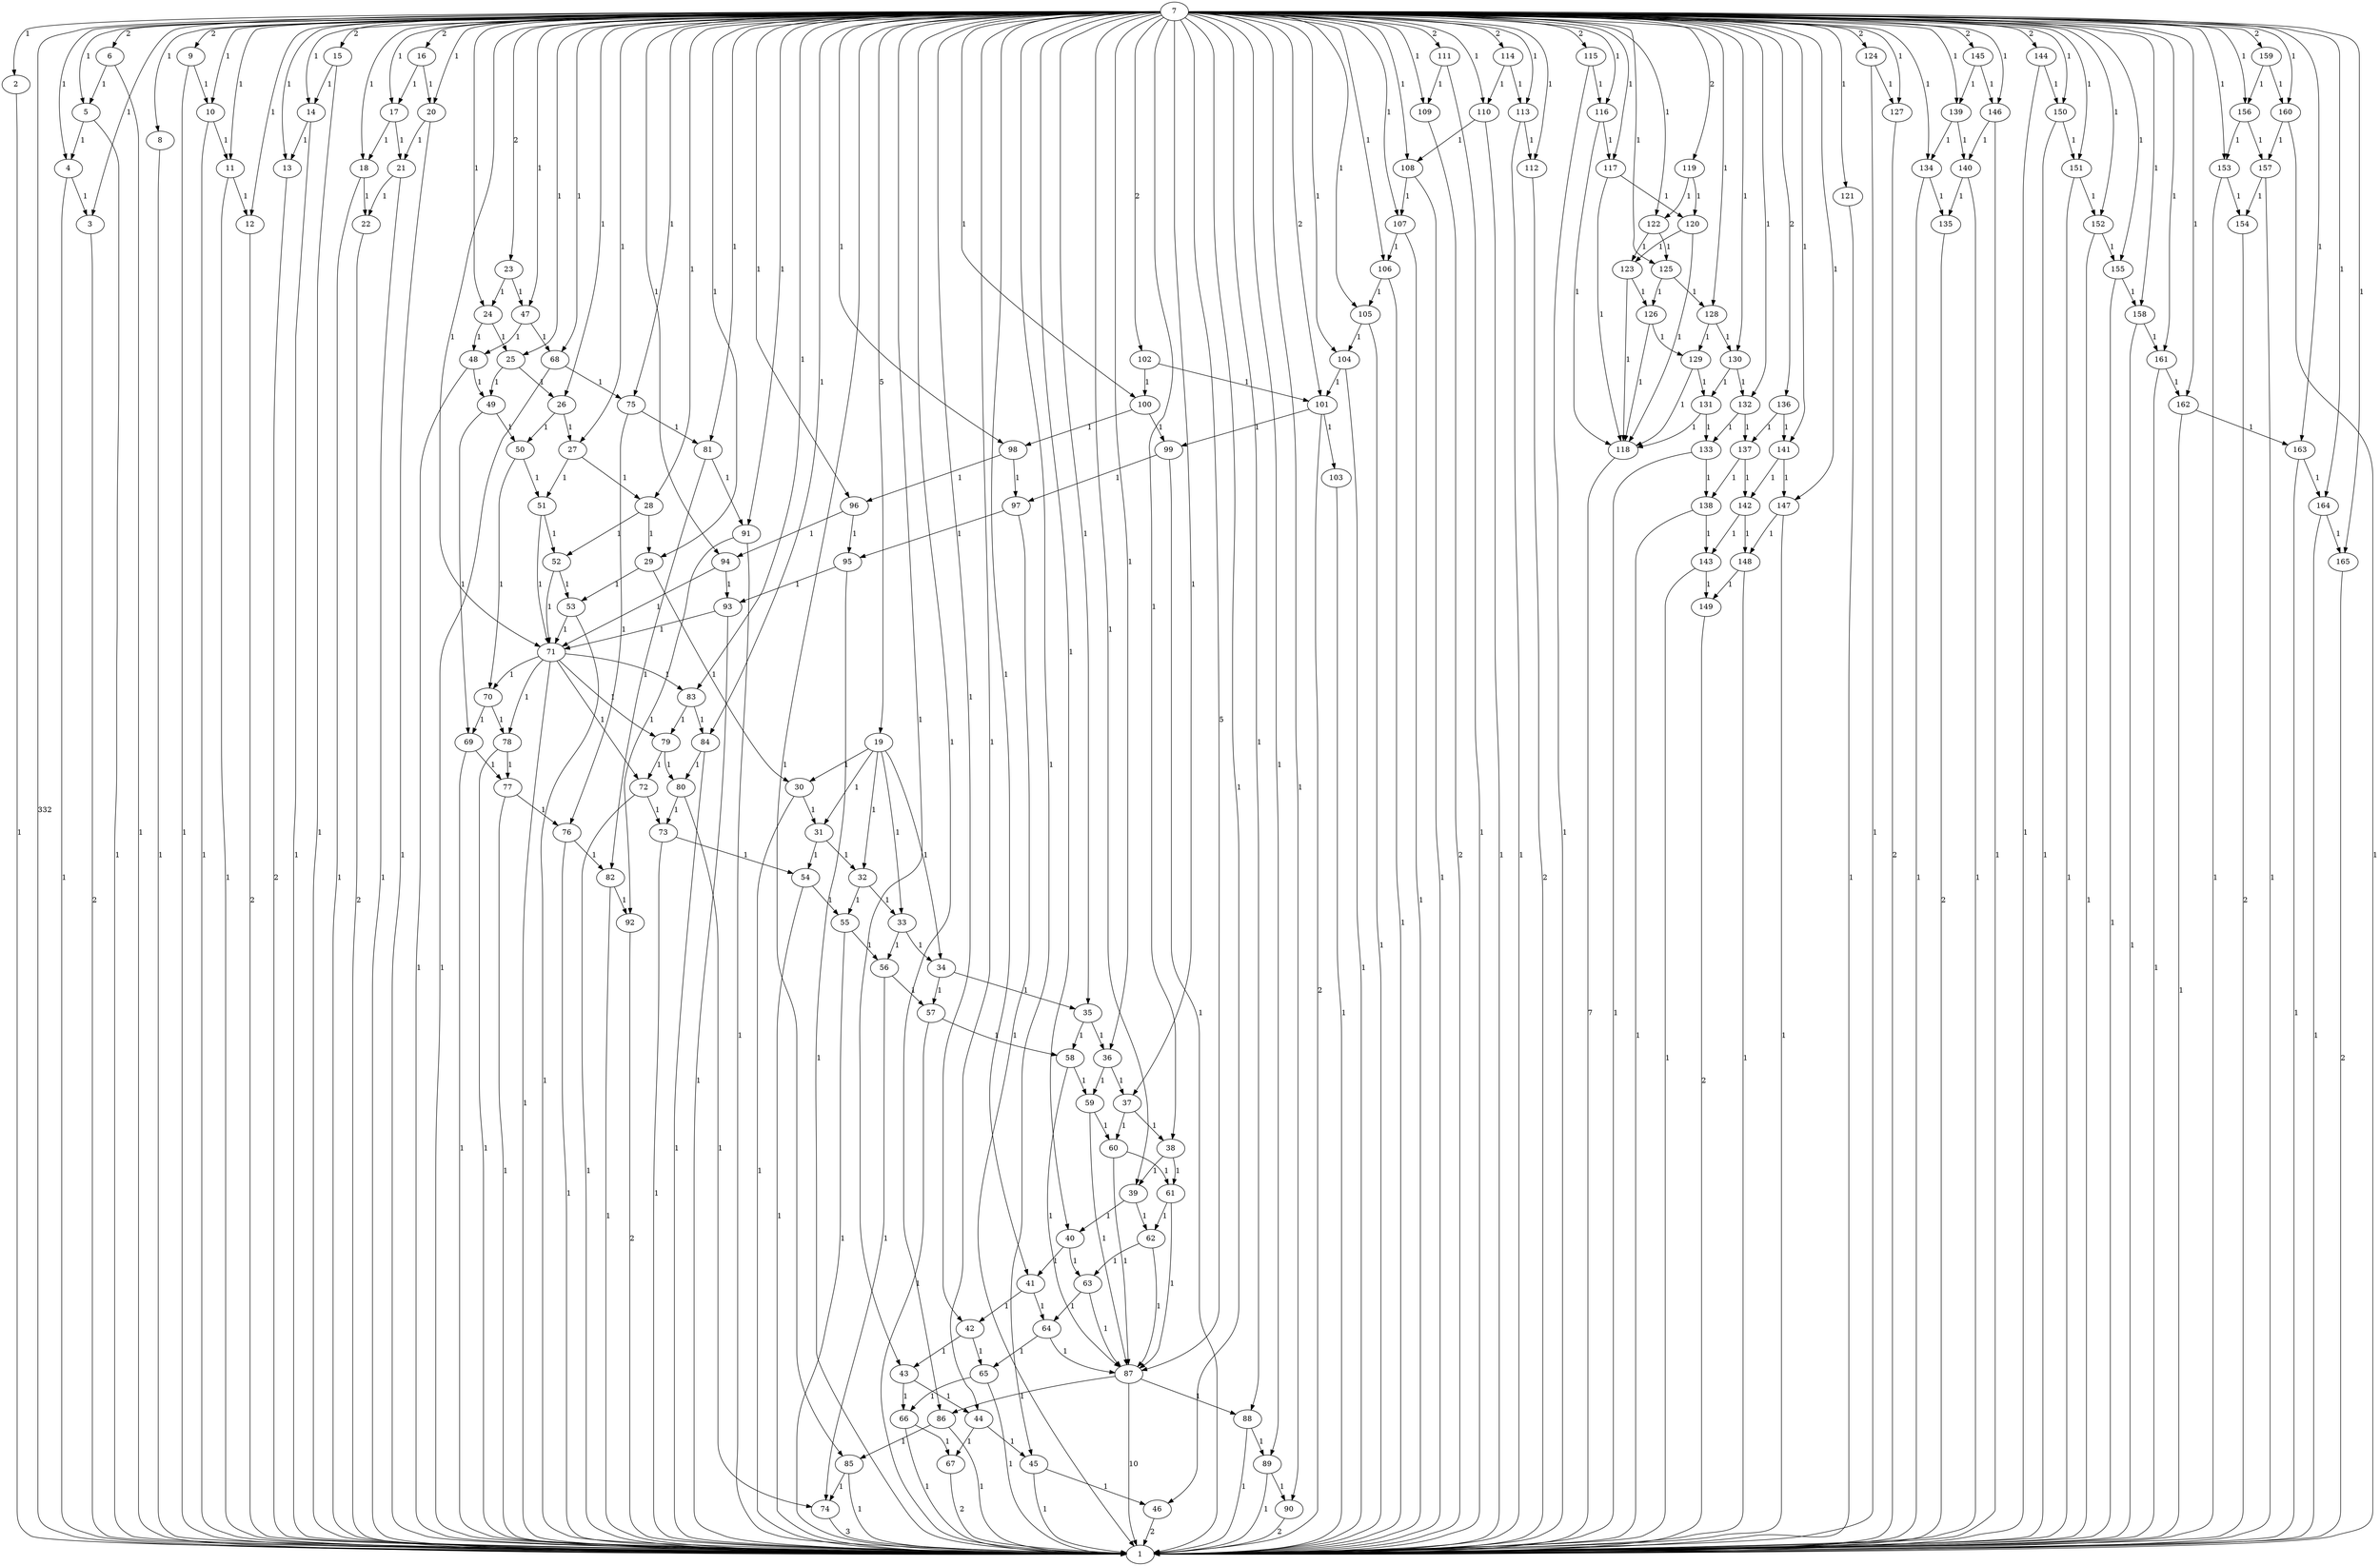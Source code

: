 digraph {
2 -> 1 [label=1];
3 -> 1 [label=2];
4 -> 1 [label=1];
4 -> 3 [label=1];
5 -> 1 [label=1];
5 -> 4 [label=1];
6 -> 1 [label=1];
6 -> 5 [label=1];
7 -> 1 [label=332];
7 -> 2 [label=1];
7 -> 3 [label=1];
7 -> 4 [label=1];
7 -> 5 [label=1];
7 -> 6 [label=2];
7 -> 8 [label=1];
7 -> 9 [label=2];
7 -> 10 [label=1];
7 -> 11 [label=1];
7 -> 12 [label=1];
7 -> 13 [label=1];
7 -> 14 [label=1];
7 -> 15 [label=2];
7 -> 16 [label=2];
7 -> 17 [label=1];
7 -> 18 [label=1];
7 -> 19 [label=5];
7 -> 20 [label=1];
7 -> 23 [label=2];
7 -> 24 [label=1];
7 -> 25 [label=1];
7 -> 26 [label=1];
7 -> 27 [label=1];
7 -> 28 [label=1];
7 -> 29 [label=1];
7 -> 35 [label=1];
7 -> 36 [label=1];
7 -> 37 [label=1];
7 -> 38 [label=1];
7 -> 39 [label=1];
7 -> 40 [label=1];
7 -> 41 [label=1];
7 -> 42 [label=1];
7 -> 43 [label=1];
7 -> 44 [label=1];
7 -> 45 [label=1];
7 -> 46 [label=1];
7 -> 47 [label=1];
7 -> 68 [label=1];
7 -> 71 [label=1];
7 -> 75 [label=1];
7 -> 81 [label=1];
7 -> 83 [label=1];
7 -> 84 [label=1];
7 -> 85 [label=1];
7 -> 86 [label=1];
7 -> 87 [label=5];
7 -> 88 [label=1];
7 -> 89 [label=1];
7 -> 90 [label=1];
7 -> 91 [label=1];
7 -> 94 [label=1];
7 -> 96 [label=1];
7 -> 98 [label=1];
7 -> 100 [label=1];
7 -> 101 [label=2];
7 -> 102 [label=2];
7 -> 104 [label=1];
7 -> 105 [label=1];
7 -> 106 [label=1];
7 -> 107 [label=1];
7 -> 108 [label=1];
7 -> 109 [label=1];
7 -> 110 [label=1];
7 -> 111 [label=2];
7 -> 112 [label=1];
7 -> 113 [label=1];
7 -> 114 [label=2];
7 -> 115 [label=2];
7 -> 116 [label=1];
7 -> 117 [label=1];
7 -> 119 [label=2];
7 -> 121 [label=1];
7 -> 122 [label=1];
7 -> 124 [label=2];
7 -> 125 [label=1];
7 -> 127 [label=1];
7 -> 128 [label=1];
7 -> 130 [label=1];
7 -> 132 [label=1];
7 -> 134 [label=1];
7 -> 136 [label=2];
7 -> 139 [label=1];
7 -> 141 [label=1];
7 -> 144 [label=2];
7 -> 145 [label=2];
7 -> 146 [label=1];
7 -> 147 [label=1];
7 -> 150 [label=1];
7 -> 151 [label=1];
7 -> 152 [label=1];
7 -> 153 [label=1];
7 -> 155 [label=1];
7 -> 156 [label=1];
7 -> 158 [label=1];
7 -> 159 [label=2];
7 -> 160 [label=1];
7 -> 161 [label=1];
7 -> 162 [label=1];
7 -> 163 [label=1];
7 -> 164 [label=1];
7 -> 165 [label=1];
8 -> 1 [label=1];
9 -> 1 [label=1];
9 -> 10 [label=1];
10 -> 1 [label=1];
10 -> 11 [label=1];
11 -> 1 [label=1];
11 -> 12 [label=1];
12 -> 1 [label=2];
13 -> 1 [label=2];
14 -> 1 [label=1];
14 -> 13 [label=1];
15 -> 1 [label=1];
15 -> 14 [label=1];
16 -> 17 [label=1];
16 -> 20 [label=1];
17 -> 18 [label=1];
17 -> 21 [label=1];
18 -> 1 [label=1];
18 -> 22 [label=1];
19 -> 30 [label=1];
19 -> 31 [label=1];
19 -> 32 [label=1];
19 -> 33 [label=1];
19 -> 34 [label=1];
20 -> 1 [label=1];
20 -> 21 [label=1];
21 -> 1 [label=1];
21 -> 22 [label=1];
22 -> 1 [label=2];
23 -> 24 [label=1];
23 -> 47 [label=1];
24 -> 25 [label=1];
24 -> 48 [label=1];
25 -> 26 [label=1];
25 -> 49 [label=1];
26 -> 27 [label=1];
26 -> 50 [label=1];
27 -> 28 [label=1];
27 -> 51 [label=1];
28 -> 29 [label=1];
28 -> 52 [label=1];
29 -> 30 [label=1];
29 -> 53 [label=1];
30 -> 1 [label=1];
30 -> 31 [label=1];
31 -> 32 [label=1];
31 -> 54 [label=1];
32 -> 33 [label=1];
32 -> 55 [label=1];
33 -> 34 [label=1];
33 -> 56 [label=1];
34 -> 35 [label=1];
34 -> 57 [label=1];
35 -> 36 [label=1];
35 -> 58 [label=1];
36 -> 37 [label=1];
36 -> 59 [label=1];
37 -> 38 [label=1];
37 -> 60 [label=1];
38 -> 39 [label=1];
38 -> 61 [label=1];
39 -> 40 [label=1];
39 -> 62 [label=1];
40 -> 41 [label=1];
40 -> 63 [label=1];
41 -> 42 [label=1];
41 -> 64 [label=1];
42 -> 43 [label=1];
42 -> 65 [label=1];
43 -> 44 [label=1];
43 -> 66 [label=1];
44 -> 45 [label=1];
44 -> 67 [label=1];
45 -> 1 [label=1];
45 -> 46 [label=1];
46 -> 1 [label=2];
47 -> 48 [label=1];
47 -> 68 [label=1];
48 -> 1 [label=1];
48 -> 49 [label=1];
49 -> 50 [label=1];
49 -> 69 [label=1];
50 -> 51 [label=1];
50 -> 70 [label=1];
51 -> 52 [label=1];
51 -> 71 [label=1];
52 -> 53 [label=1];
52 -> 71 [label=1];
53 -> 1 [label=1];
53 -> 71 [label=1];
54 -> 1 [label=1];
54 -> 55 [label=1];
55 -> 1 [label=1];
55 -> 56 [label=1];
56 -> 57 [label=1];
56 -> 74 [label=1];
57 -> 1 [label=1];
57 -> 58 [label=1];
58 -> 59 [label=1];
58 -> 87 [label=1];
59 -> 60 [label=1];
59 -> 87 [label=1];
60 -> 61 [label=1];
60 -> 87 [label=1];
61 -> 62 [label=1];
61 -> 87 [label=1];
62 -> 63 [label=1];
62 -> 87 [label=1];
63 -> 64 [label=1];
63 -> 87 [label=1];
64 -> 65 [label=1];
64 -> 87 [label=1];
65 -> 1 [label=1];
65 -> 66 [label=1];
66 -> 1 [label=1];
66 -> 67 [label=1];
67 -> 1 [label=2];
68 -> 1 [label=1];
68 -> 75 [label=1];
69 -> 1 [label=1];
69 -> 77 [label=1];
70 -> 69 [label=1];
70 -> 78 [label=1];
71 -> 1 [label=1];
71 -> 70 [label=1];
71 -> 72 [label=1];
71 -> 78 [label=1];
71 -> 79 [label=1];
71 -> 83 [label=1];
72 -> 1 [label=1];
72 -> 73 [label=1];
73 -> 1 [label=1];
73 -> 54 [label=1];
74 -> 1 [label=3];
75 -> 76 [label=1];
75 -> 81 [label=1];
76 -> 1 [label=1];
76 -> 82 [label=1];
77 -> 1 [label=1];
77 -> 76 [label=1];
78 -> 1 [label=1];
78 -> 77 [label=1];
79 -> 72 [label=1];
79 -> 80 [label=1];
80 -> 73 [label=1];
80 -> 74 [label=1];
81 -> 82 [label=1];
81 -> 91 [label=1];
82 -> 1 [label=1];
82 -> 92 [label=1];
83 -> 79 [label=1];
83 -> 84 [label=1];
84 -> 1 [label=1];
84 -> 80 [label=1];
85 -> 1 [label=1];
85 -> 74 [label=1];
86 -> 1 [label=1];
86 -> 85 [label=1];
87 -> 1 [label=10];
87 -> 86 [label=1];
87 -> 88 [label=1];
88 -> 1 [label=1];
88 -> 89 [label=1];
89 -> 1 [label=1];
89 -> 90 [label=1];
90 -> 1 [label=2];
91 -> 1 [label=1];
91 -> 92 [label=1];
92 -> 1 [label=2];
93 -> 1 [label=1];
93 -> 71 [label=1];
94 -> 71 [label=1];
94 -> 93 [label=1];
95 -> 1 [label=1];
95 -> 93 [label=1];
96 -> 94 [label=1];
96 -> 95 [label=1];
97 -> 1 [label=1];
97 -> 95 [label=1];
98 -> 96 [label=1];
98 -> 97 [label=1];
99 -> 1 [label=1];
99 -> 97 [label=1];
100 -> 98 [label=1];
100 -> 99 [label=1];
101 -> 1 [label=2];
101 -> 99 [label=1];
101 -> 103 [label=1];
102 -> 100 [label=1];
102 -> 101 [label=1];
103 -> 1 [label=1];
104 -> 1 [label=1];
104 -> 101 [label=1];
105 -> 1 [label=1];
105 -> 104 [label=1];
106 -> 1 [label=1];
106 -> 105 [label=1];
107 -> 1 [label=1];
107 -> 106 [label=1];
108 -> 1 [label=1];
108 -> 107 [label=1];
109 -> 1 [label=2];
110 -> 1 [label=1];
110 -> 108 [label=1];
111 -> 1 [label=1];
111 -> 109 [label=1];
112 -> 1 [label=2];
113 -> 1 [label=1];
113 -> 112 [label=1];
114 -> 110 [label=1];
114 -> 113 [label=1];
115 -> 1 [label=1];
115 -> 116 [label=1];
116 -> 117 [label=1];
116 -> 118 [label=1];
117 -> 118 [label=1];
117 -> 120 [label=1];
118 -> 1 [label=7];
119 -> 120 [label=1];
119 -> 122 [label=1];
120 -> 118 [label=1];
120 -> 123 [label=1];
121 -> 1 [label=1];
122 -> 123 [label=1];
122 -> 125 [label=1];
123 -> 118 [label=1];
123 -> 126 [label=1];
124 -> 1 [label=1];
124 -> 127 [label=1];
125 -> 126 [label=1];
125 -> 128 [label=1];
126 -> 118 [label=1];
126 -> 129 [label=1];
127 -> 1 [label=2];
128 -> 129 [label=1];
128 -> 130 [label=1];
129 -> 118 [label=1];
129 -> 131 [label=1];
130 -> 131 [label=1];
130 -> 132 [label=1];
131 -> 118 [label=1];
131 -> 133 [label=1];
132 -> 133 [label=1];
132 -> 137 [label=1];
133 -> 1 [label=1];
133 -> 138 [label=1];
134 -> 1 [label=1];
134 -> 135 [label=1];
135 -> 1 [label=2];
136 -> 137 [label=1];
136 -> 141 [label=1];
137 -> 138 [label=1];
137 -> 142 [label=1];
138 -> 1 [label=1];
138 -> 143 [label=1];
139 -> 134 [label=1];
139 -> 140 [label=1];
140 -> 1 [label=1];
140 -> 135 [label=1];
141 -> 142 [label=1];
141 -> 147 [label=1];
142 -> 143 [label=1];
142 -> 148 [label=1];
143 -> 1 [label=1];
143 -> 149 [label=1];
144 -> 1 [label=1];
144 -> 150 [label=1];
145 -> 139 [label=1];
145 -> 146 [label=1];
146 -> 1 [label=1];
146 -> 140 [label=1];
147 -> 1 [label=1];
147 -> 148 [label=1];
148 -> 1 [label=1];
148 -> 149 [label=1];
149 -> 1 [label=2];
150 -> 1 [label=1];
150 -> 151 [label=1];
151 -> 1 [label=1];
151 -> 152 [label=1];
152 -> 1 [label=1];
152 -> 155 [label=1];
153 -> 1 [label=1];
153 -> 154 [label=1];
154 -> 1 [label=2];
155 -> 1 [label=1];
155 -> 158 [label=1];
156 -> 153 [label=1];
156 -> 157 [label=1];
157 -> 1 [label=1];
157 -> 154 [label=1];
158 -> 1 [label=1];
158 -> 161 [label=1];
159 -> 156 [label=1];
159 -> 160 [label=1];
160 -> 1 [label=1];
160 -> 157 [label=1];
161 -> 1 [label=1];
161 -> 162 [label=1];
162 -> 1 [label=1];
162 -> 163 [label=1];
163 -> 1 [label=1];
163 -> 164 [label=1];
164 -> 1 [label=1];
164 -> 165 [label=1];
165 -> 1 [label=2];
}